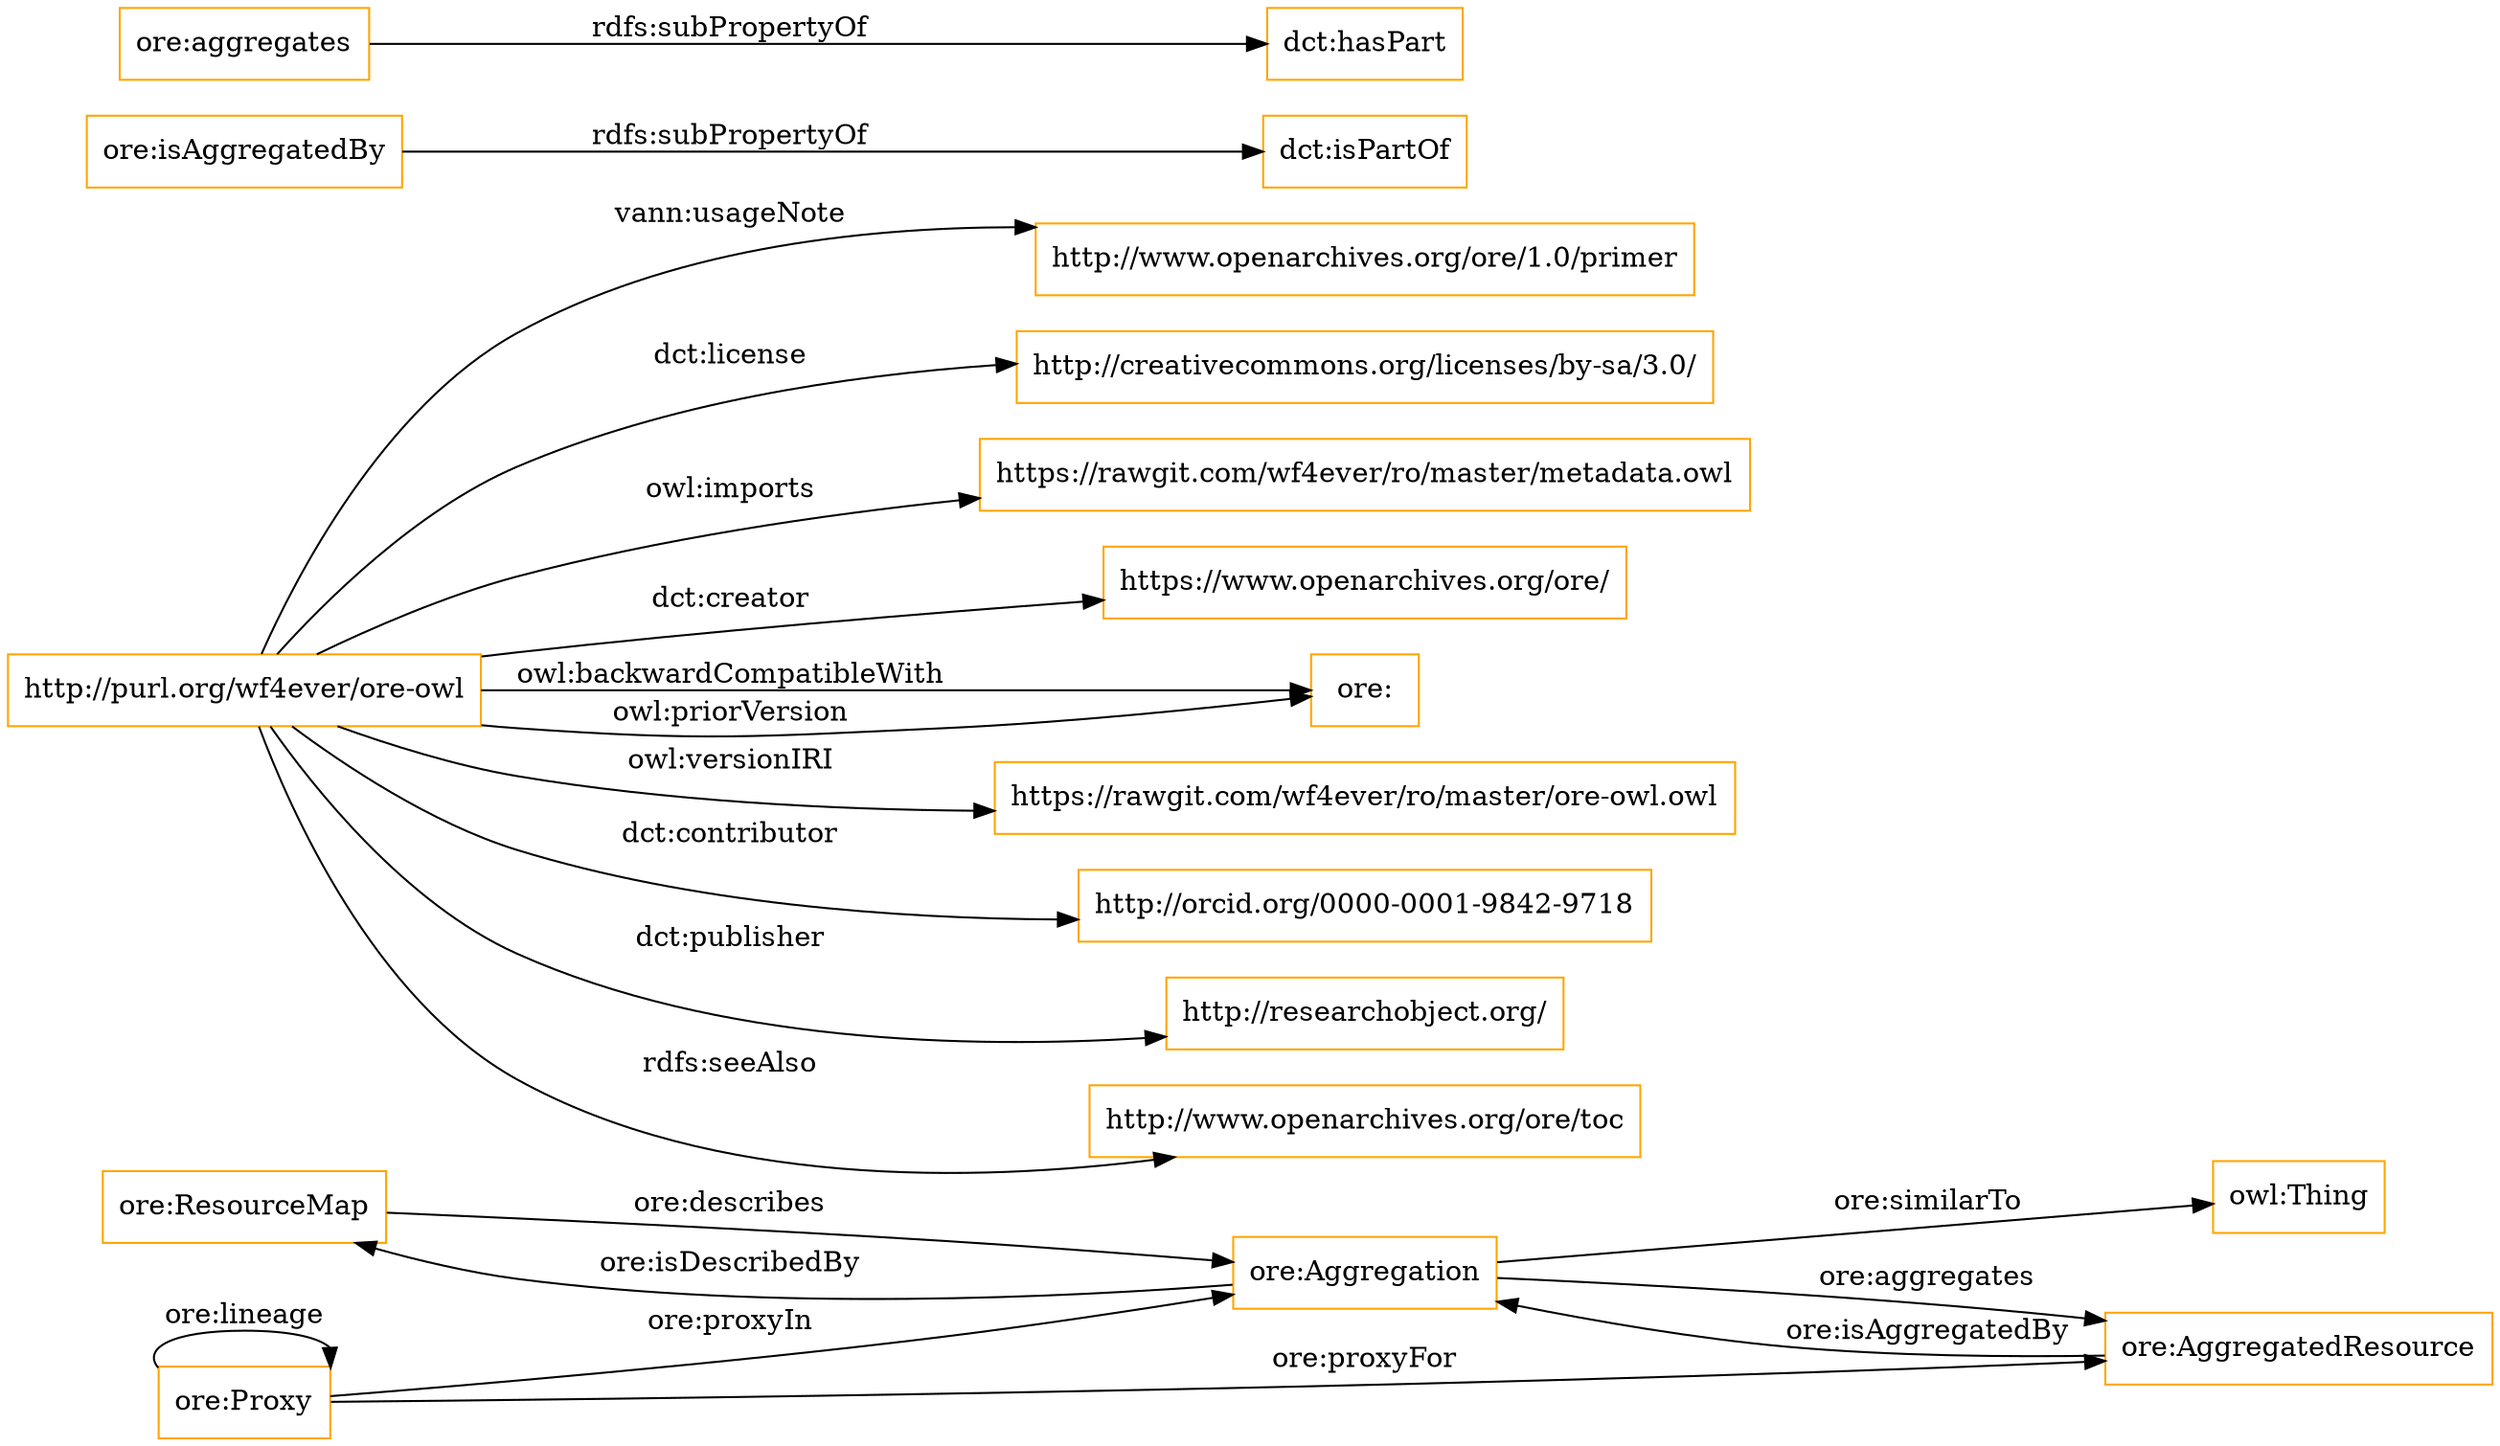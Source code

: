 digraph ar2dtool_diagram { 
rankdir=LR;
size="1501"
node [shape = rectangle, color="orange"]; "ore:ResourceMap" "ore:Proxy" "ore:Aggregation" "ore:AggregatedResource" ; /*classes style*/
	"http://purl.org/wf4ever/ore-owl" -> "http://www.openarchives.org/ore/1.0/primer" [ label = "vann:usageNote" ];
	"http://purl.org/wf4ever/ore-owl" -> "http://creativecommons.org/licenses/by-sa/3.0/" [ label = "dct:license" ];
	"http://purl.org/wf4ever/ore-owl" -> "https://rawgit.com/wf4ever/ro/master/metadata.owl" [ label = "owl:imports" ];
	"http://purl.org/wf4ever/ore-owl" -> "https://www.openarchives.org/ore/" [ label = "dct:creator" ];
	"http://purl.org/wf4ever/ore-owl" -> "ore:" [ label = "owl:backwardCompatibleWith" ];
	"http://purl.org/wf4ever/ore-owl" -> "https://rawgit.com/wf4ever/ro/master/ore-owl.owl" [ label = "owl:versionIRI" ];
	"http://purl.org/wf4ever/ore-owl" -> "http://orcid.org/0000-0001-9842-9718" [ label = "dct:contributor" ];
	"http://purl.org/wf4ever/ore-owl" -> "http://researchobject.org/" [ label = "dct:publisher" ];
	"http://purl.org/wf4ever/ore-owl" -> "ore:" [ label = "owl:priorVersion" ];
	"http://purl.org/wf4ever/ore-owl" -> "http://www.openarchives.org/ore/toc" [ label = "rdfs:seeAlso" ];
	"ore:isAggregatedBy" -> "dct:isPartOf" [ label = "rdfs:subPropertyOf" ];
	"ore:aggregates" -> "dct:hasPart" [ label = "rdfs:subPropertyOf" ];
	"ore:ResourceMap" -> "ore:Aggregation" [ label = "ore:describes" ];
	"ore:Proxy" -> "ore:Proxy" [ label = "ore:lineage" ];
	"ore:AggregatedResource" -> "ore:Aggregation" [ label = "ore:isAggregatedBy" ];
	"ore:Proxy" -> "ore:Aggregation" [ label = "ore:proxyIn" ];
	"ore:Proxy" -> "ore:AggregatedResource" [ label = "ore:proxyFor" ];
	"ore:Aggregation" -> "owl:Thing" [ label = "ore:similarTo" ];
	"ore:Aggregation" -> "ore:AggregatedResource" [ label = "ore:aggregates" ];
	"ore:Aggregation" -> "ore:ResourceMap" [ label = "ore:isDescribedBy" ];

}
